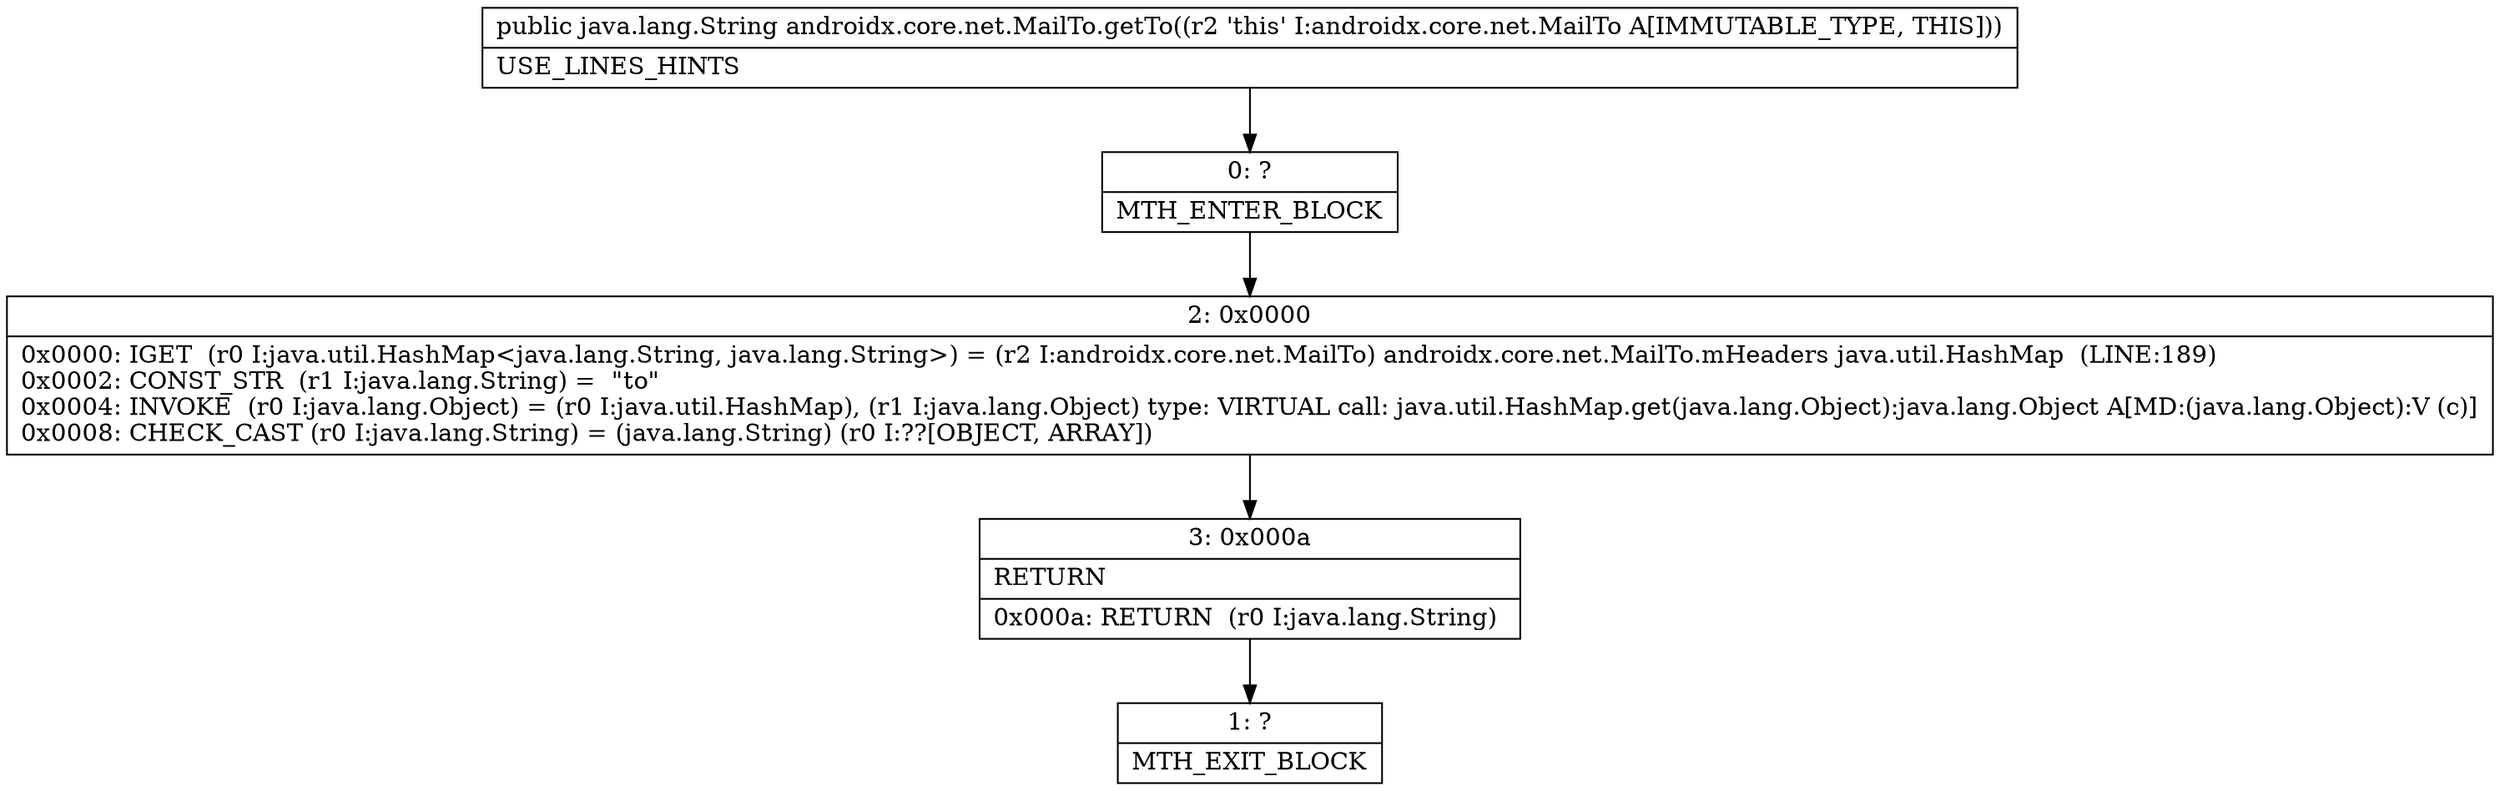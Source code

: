 digraph "CFG forandroidx.core.net.MailTo.getTo()Ljava\/lang\/String;" {
Node_0 [shape=record,label="{0\:\ ?|MTH_ENTER_BLOCK\l}"];
Node_2 [shape=record,label="{2\:\ 0x0000|0x0000: IGET  (r0 I:java.util.HashMap\<java.lang.String, java.lang.String\>) = (r2 I:androidx.core.net.MailTo) androidx.core.net.MailTo.mHeaders java.util.HashMap  (LINE:189)\l0x0002: CONST_STR  (r1 I:java.lang.String) =  \"to\" \l0x0004: INVOKE  (r0 I:java.lang.Object) = (r0 I:java.util.HashMap), (r1 I:java.lang.Object) type: VIRTUAL call: java.util.HashMap.get(java.lang.Object):java.lang.Object A[MD:(java.lang.Object):V (c)]\l0x0008: CHECK_CAST (r0 I:java.lang.String) = (java.lang.String) (r0 I:??[OBJECT, ARRAY]) \l}"];
Node_3 [shape=record,label="{3\:\ 0x000a|RETURN\l|0x000a: RETURN  (r0 I:java.lang.String) \l}"];
Node_1 [shape=record,label="{1\:\ ?|MTH_EXIT_BLOCK\l}"];
MethodNode[shape=record,label="{public java.lang.String androidx.core.net.MailTo.getTo((r2 'this' I:androidx.core.net.MailTo A[IMMUTABLE_TYPE, THIS]))  | USE_LINES_HINTS\l}"];
MethodNode -> Node_0;Node_0 -> Node_2;
Node_2 -> Node_3;
Node_3 -> Node_1;
}

